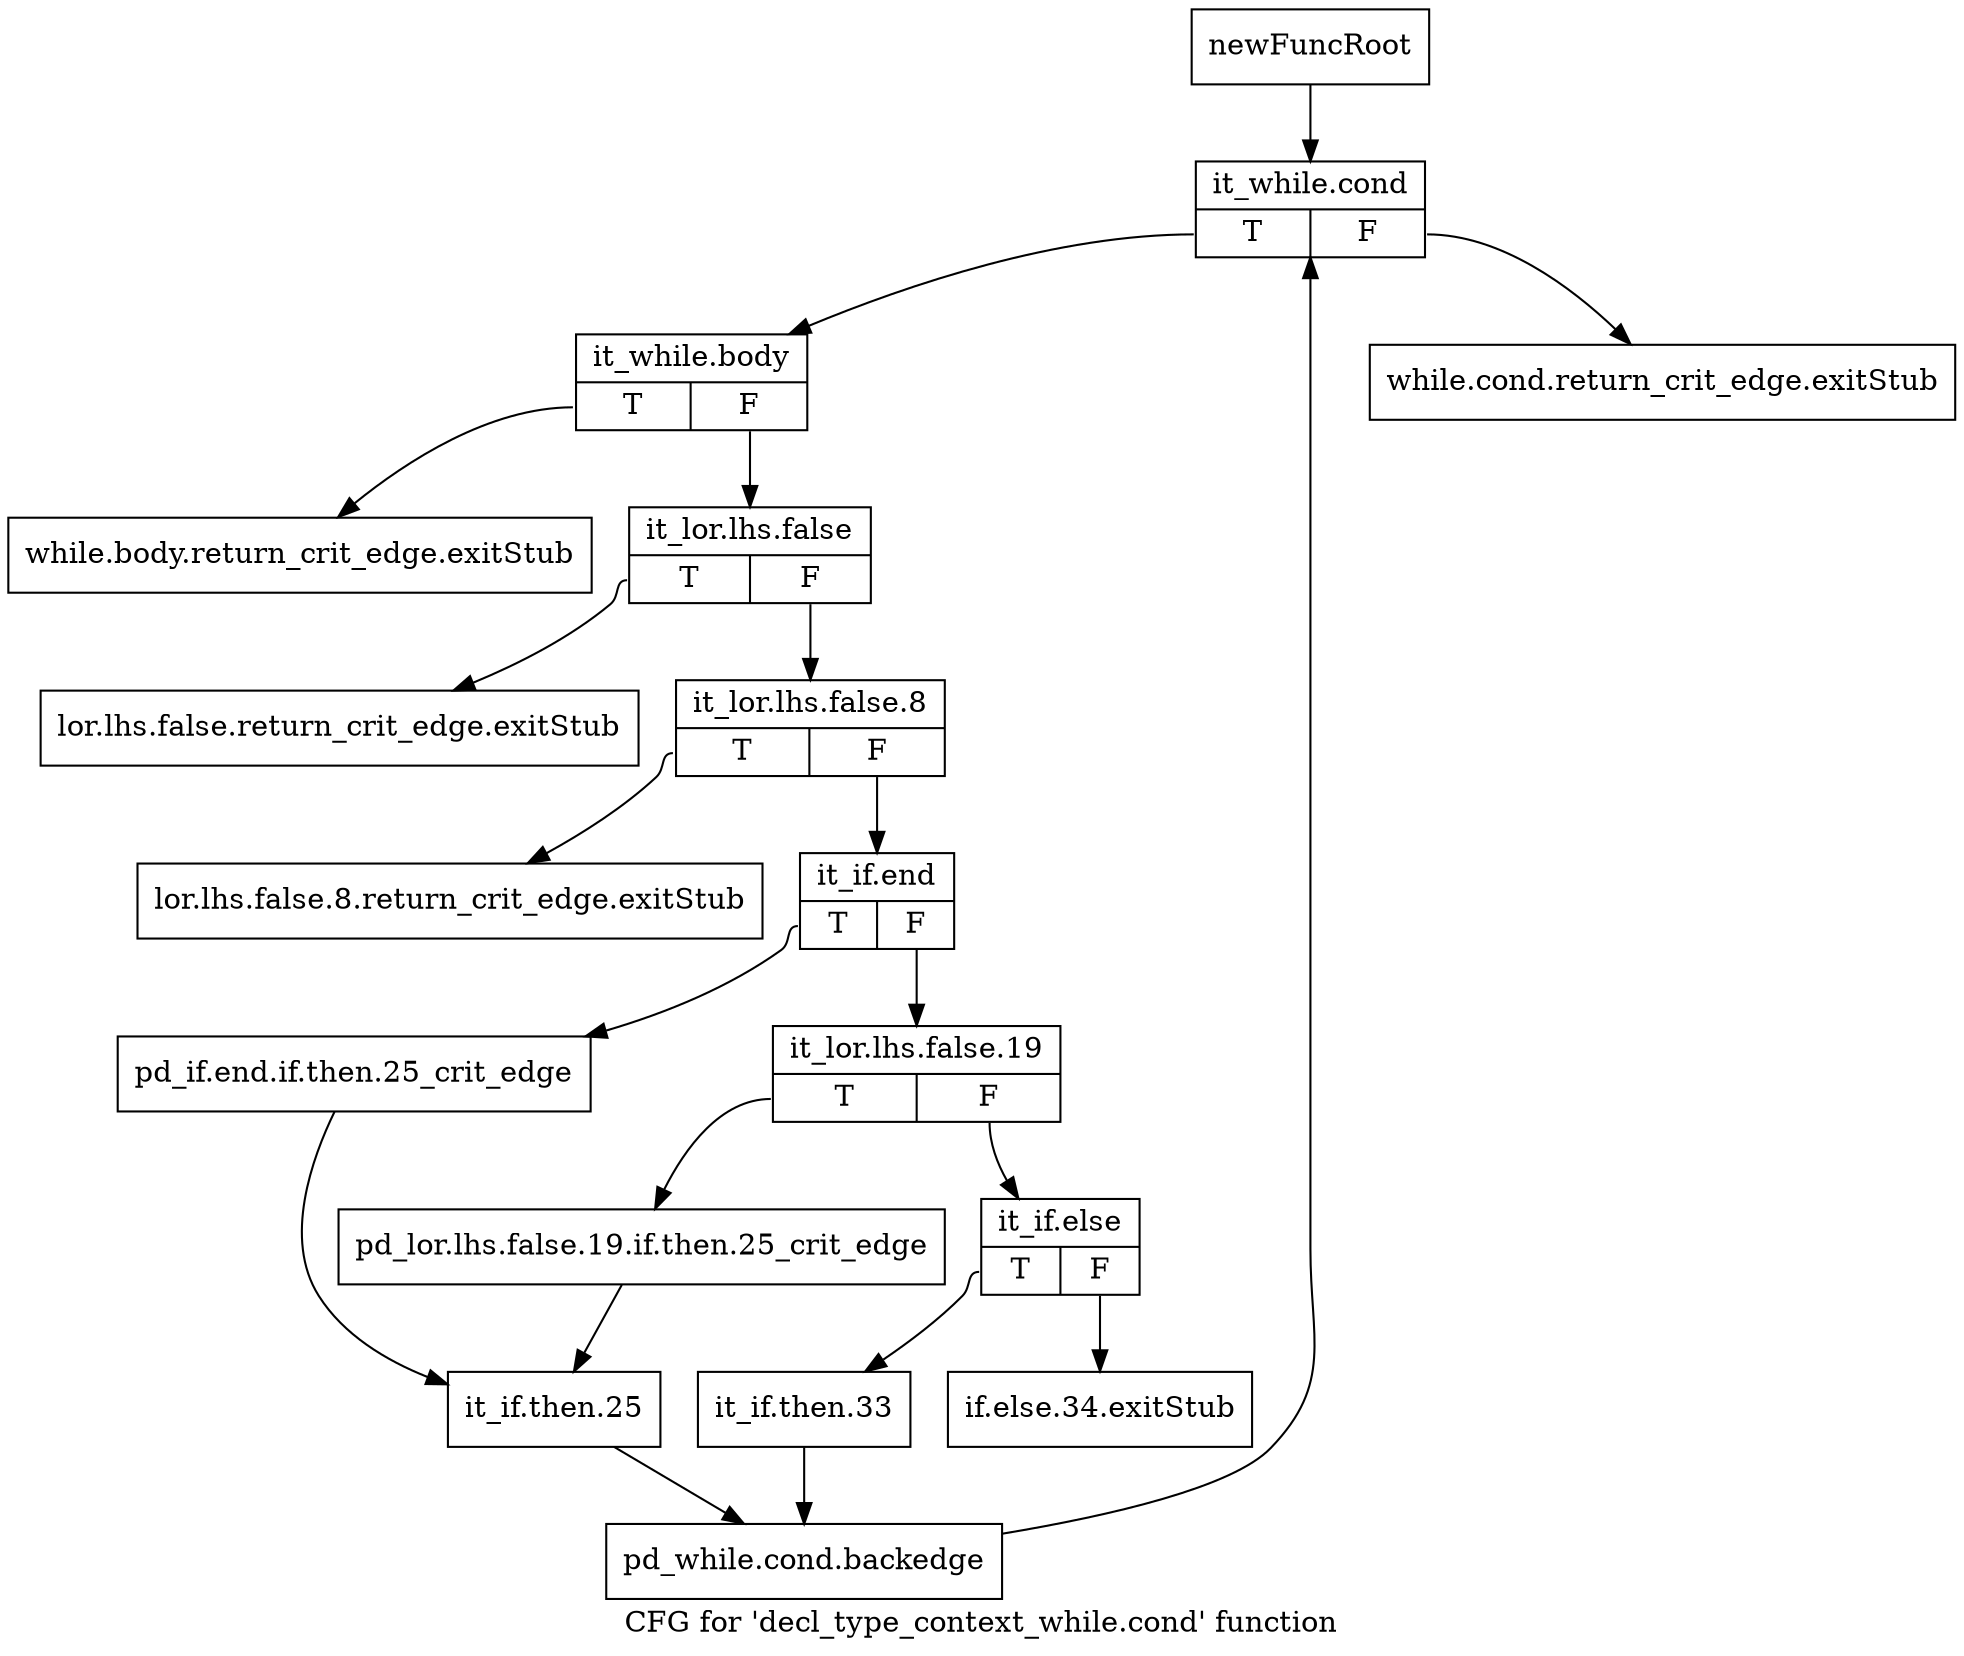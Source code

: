 digraph "CFG for 'decl_type_context_while.cond' function" {
	label="CFG for 'decl_type_context_while.cond' function";

	Node0xc4f8a40 [shape=record,label="{newFuncRoot}"];
	Node0xc4f8a40 -> Node0xc4f8c20;
	Node0xc4f8a90 [shape=record,label="{while.cond.return_crit_edge.exitStub}"];
	Node0xc4f8ae0 [shape=record,label="{while.body.return_crit_edge.exitStub}"];
	Node0xc4f8b30 [shape=record,label="{lor.lhs.false.return_crit_edge.exitStub}"];
	Node0xc4f8b80 [shape=record,label="{lor.lhs.false.8.return_crit_edge.exitStub}"];
	Node0xc4f8bd0 [shape=record,label="{if.else.34.exitStub}"];
	Node0xc4f8c20 [shape=record,label="{it_while.cond|{<s0>T|<s1>F}}"];
	Node0xc4f8c20:s0 -> Node0xc4f8c70;
	Node0xc4f8c20:s1 -> Node0xc4f8a90;
	Node0xc4f8c70 [shape=record,label="{it_while.body|{<s0>T|<s1>F}}"];
	Node0xc4f8c70:s0 -> Node0xc4f8ae0;
	Node0xc4f8c70:s1 -> Node0xc4f8cc0;
	Node0xc4f8cc0 [shape=record,label="{it_lor.lhs.false|{<s0>T|<s1>F}}"];
	Node0xc4f8cc0:s0 -> Node0xc4f8b30;
	Node0xc4f8cc0:s1 -> Node0xc4f8d10;
	Node0xc4f8d10 [shape=record,label="{it_lor.lhs.false.8|{<s0>T|<s1>F}}"];
	Node0xc4f8d10:s0 -> Node0xc4f8b80;
	Node0xc4f8d10:s1 -> Node0xc4f8d60;
	Node0xc4f8d60 [shape=record,label="{it_if.end|{<s0>T|<s1>F}}"];
	Node0xc4f8d60:s0 -> Node0xc4f8ef0;
	Node0xc4f8d60:s1 -> Node0xc4f8db0;
	Node0xc4f8db0 [shape=record,label="{it_lor.lhs.false.19|{<s0>T|<s1>F}}"];
	Node0xc4f8db0:s0 -> Node0xc4f8ea0;
	Node0xc4f8db0:s1 -> Node0xc4f8e00;
	Node0xc4f8e00 [shape=record,label="{it_if.else|{<s0>T|<s1>F}}"];
	Node0xc4f8e00:s0 -> Node0xc4f8e50;
	Node0xc4f8e00:s1 -> Node0xc4f8bd0;
	Node0xc4f8e50 [shape=record,label="{it_if.then.33}"];
	Node0xc4f8e50 -> Node0xc4f8f90;
	Node0xc4f8ea0 [shape=record,label="{pd_lor.lhs.false.19.if.then.25_crit_edge}"];
	Node0xc4f8ea0 -> Node0xc4f8f40;
	Node0xc4f8ef0 [shape=record,label="{pd_if.end.if.then.25_crit_edge}"];
	Node0xc4f8ef0 -> Node0xc4f8f40;
	Node0xc4f8f40 [shape=record,label="{it_if.then.25}"];
	Node0xc4f8f40 -> Node0xc4f8f90;
	Node0xc4f8f90 [shape=record,label="{pd_while.cond.backedge}"];
	Node0xc4f8f90 -> Node0xc4f8c20;
}
